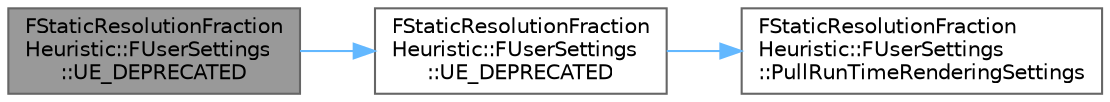 digraph "FStaticResolutionFractionHeuristic::FUserSettings::UE_DEPRECATED"
{
 // INTERACTIVE_SVG=YES
 // LATEX_PDF_SIZE
  bgcolor="transparent";
  edge [fontname=Helvetica,fontsize=10,labelfontname=Helvetica,labelfontsize=10];
  node [fontname=Helvetica,fontsize=10,shape=box,height=0.2,width=0.4];
  rankdir="LR";
  Node1 [id="Node000001",label="FStaticResolutionFraction\lHeuristic::FUserSettings\l::UE_DEPRECATED",height=0.2,width=0.4,color="gray40", fillcolor="grey60", style="filled", fontcolor="black",tooltip=" "];
  Node1 -> Node2 [id="edge1_Node000001_Node000002",color="steelblue1",style="solid",tooltip=" "];
  Node2 [id="Node000002",label="FStaticResolutionFraction\lHeuristic::FUserSettings\l::UE_DEPRECATED",height=0.2,width=0.4,color="grey40", fillcolor="white", style="filled",URL="$db/d9c/structFStaticResolutionFractionHeuristic_1_1FUserSettings.html#aa8a4e4ffea66561ca9ce0cef1088d3b1",tooltip=" "];
  Node2 -> Node3 [id="edge2_Node000002_Node000003",color="steelblue1",style="solid",tooltip=" "];
  Node3 [id="Node000003",label="FStaticResolutionFraction\lHeuristic::FUserSettings\l::PullRunTimeRenderingSettings",height=0.2,width=0.4,color="grey40", fillcolor="white", style="filled",URL="$db/d9c/structFStaticResolutionFractionHeuristic_1_1FUserSettings.html#af341384114066867f91f9c9fe69a18d1",tooltip="Pulls the user settings from the gameplay runtime cvars."];
}
